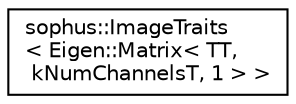 digraph "Graphical Class Hierarchy"
{
 // LATEX_PDF_SIZE
  edge [fontname="Helvetica",fontsize="10",labelfontname="Helvetica",labelfontsize="10"];
  node [fontname="Helvetica",fontsize="10",shape=record];
  rankdir="LR";
  Node0 [label="sophus::ImageTraits\l\< Eigen::Matrix\< TT,\l kNumChannelsT, 1 \> \>",height=0.2,width=0.4,color="black", fillcolor="white", style="filled",URL="$structsophus_1_1_image_traits_3_01_eigen_1_1_matrix_3_01_t_t_00_01k_num_channels_t_00_011_01_4_01_4.html",tooltip=" "];
}
